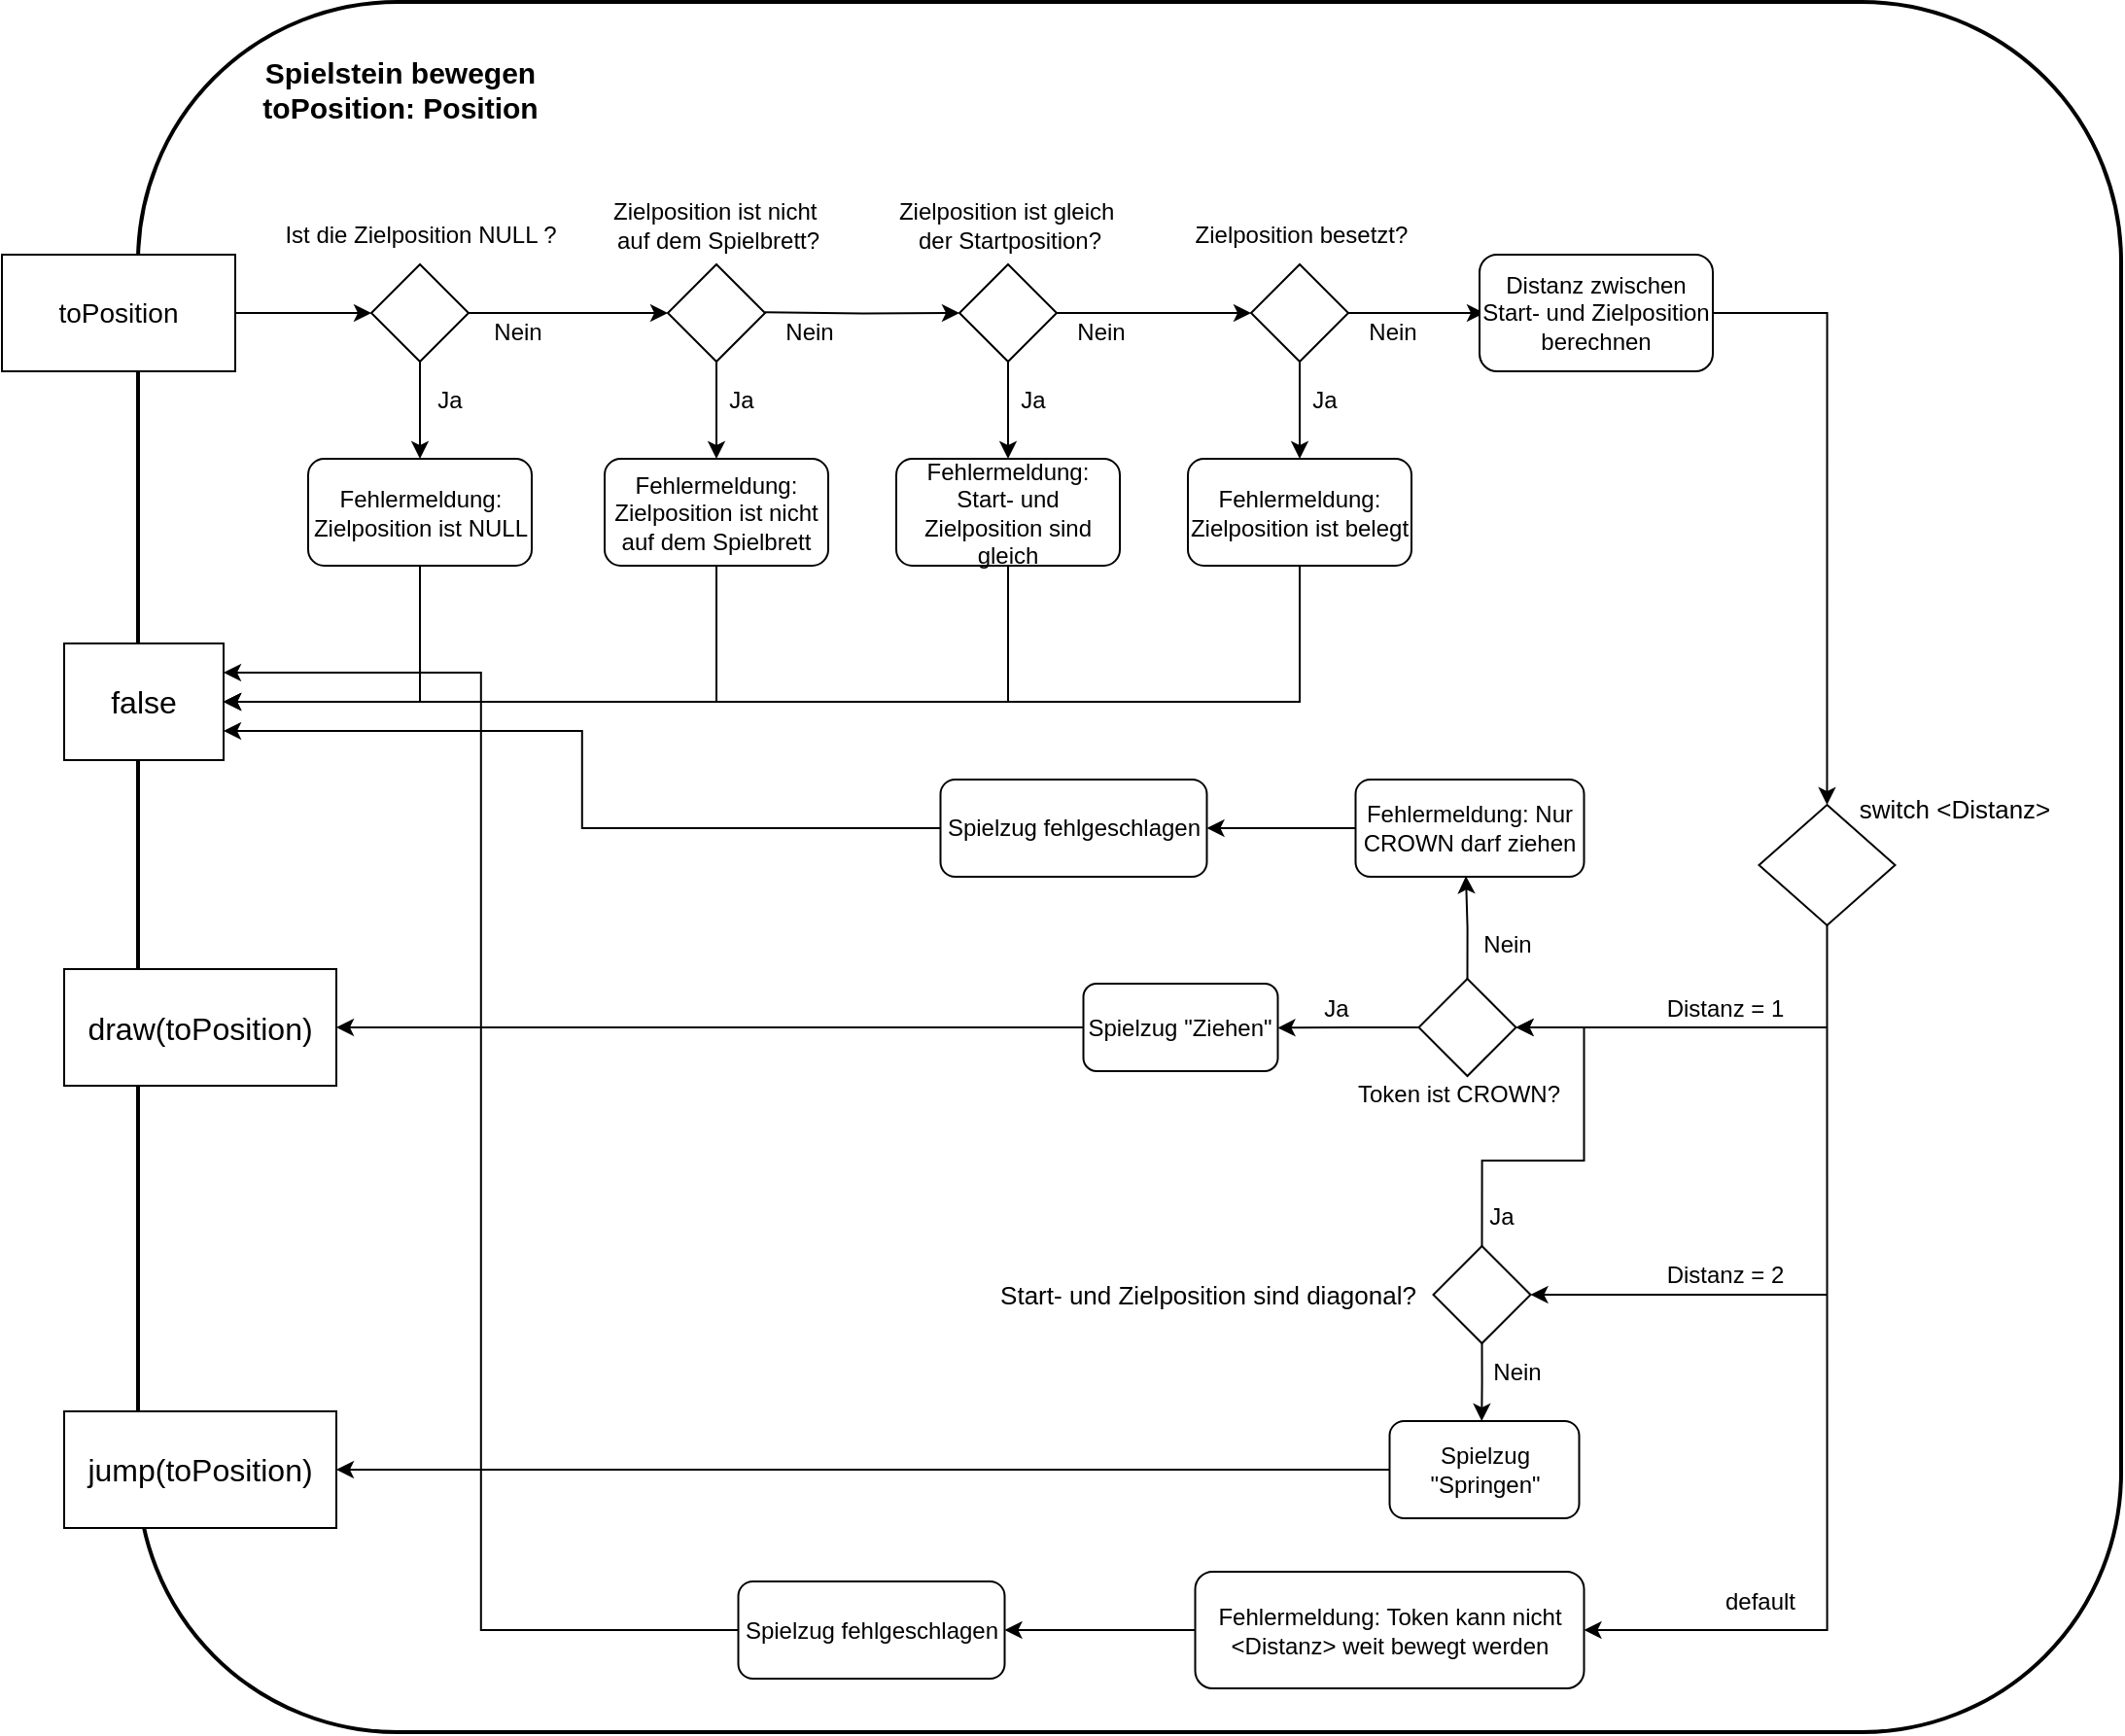 <mxfile version="22.1.16" type="github">
  <diagram id="C5RBs43oDa-KdzZeNtuy" name="Page-1">
    <mxGraphModel dx="1687" dy="911" grid="1" gridSize="10" guides="1" tooltips="1" connect="1" arrows="1" fold="1" page="1" pageScale="1" pageWidth="583" pageHeight="827" math="0" shadow="0">
      <root>
        <mxCell id="WIyWlLk6GJQsqaUBKTNV-0" />
        <mxCell id="WIyWlLk6GJQsqaUBKTNV-1" parent="WIyWlLk6GJQsqaUBKTNV-0" />
        <mxCell id="n9s_sSae4hV56CjeT8IY-0" value="" style="rounded=1;whiteSpace=wrap;html=1;fillColor=none;strokeWidth=2;comic=0;" parent="WIyWlLk6GJQsqaUBKTNV-1" vertex="1">
          <mxGeometry x="330" y="320" width="1020" height="890" as="geometry" />
        </mxCell>
        <mxCell id="n9s_sSae4hV56CjeT8IY-1" value="&lt;font style=&quot;font-size: 14px;&quot;&gt;toPosition&lt;br&gt;&lt;/font&gt;" style="rounded=0;whiteSpace=wrap;html=1;" parent="WIyWlLk6GJQsqaUBKTNV-1" vertex="1">
          <mxGeometry x="260" y="450" width="120" height="60" as="geometry" />
        </mxCell>
        <mxCell id="n9s_sSae4hV56CjeT8IY-2" value="&lt;div style=&quot;font-size: 15px;&quot;&gt;&lt;font style=&quot;font-size: 15px;&quot;&gt;&lt;b&gt;&lt;font style=&quot;font-size: 15px;&quot;&gt;Spielstein bewegen&lt;br&gt;&lt;/font&gt;&lt;/b&gt;&lt;/font&gt;&lt;/div&gt;&lt;div style=&quot;font-size: 15px;&quot;&gt;&lt;font style=&quot;font-size: 15px;&quot;&gt;&lt;b&gt;&lt;font style=&quot;font-size: 15px;&quot;&gt;toPosition: Position&lt;font style=&quot;font-size: 15px;&quot;&gt;&lt;br&gt;&lt;/font&gt;&lt;/font&gt;&lt;/b&gt;&lt;/font&gt;&lt;/div&gt;" style="text;html=1;strokeColor=none;fillColor=none;align=center;verticalAlign=middle;whiteSpace=wrap;rounded=0;" parent="WIyWlLk6GJQsqaUBKTNV-1" vertex="1">
          <mxGeometry x="380" y="330" width="170" height="70" as="geometry" />
        </mxCell>
        <mxCell id="n9s_sSae4hV56CjeT8IY-5" value="" style="endArrow=classic;html=1;rounded=0;exitX=1;exitY=0.5;exitDx=0;exitDy=0;" parent="WIyWlLk6GJQsqaUBKTNV-1" source="n9s_sSae4hV56CjeT8IY-1" target="n9s_sSae4hV56CjeT8IY-6" edge="1">
          <mxGeometry width="50" height="50" relative="1" as="geometry">
            <mxPoint x="620" y="510" as="sourcePoint" />
            <mxPoint x="430" y="480" as="targetPoint" />
          </mxGeometry>
        </mxCell>
        <mxCell id="n9s_sSae4hV56CjeT8IY-8" style="edgeStyle=orthogonalEdgeStyle;rounded=0;orthogonalLoop=1;jettySize=auto;html=1;exitX=0.5;exitY=1;exitDx=0;exitDy=0;" parent="WIyWlLk6GJQsqaUBKTNV-1" source="n9s_sSae4hV56CjeT8IY-6" target="n9s_sSae4hV56CjeT8IY-9" edge="1">
          <mxGeometry relative="1" as="geometry">
            <mxPoint x="475.31" y="560.0" as="targetPoint" />
          </mxGeometry>
        </mxCell>
        <mxCell id="n9s_sSae4hV56CjeT8IY-10" style="edgeStyle=orthogonalEdgeStyle;rounded=0;orthogonalLoop=1;jettySize=auto;html=1;exitX=1;exitY=0.5;exitDx=0;exitDy=0;entryX=0;entryY=0.5;entryDx=0;entryDy=0;" parent="WIyWlLk6GJQsqaUBKTNV-1" source="n9s_sSae4hV56CjeT8IY-6" target="n9s_sSae4hV56CjeT8IY-13" edge="1">
          <mxGeometry relative="1" as="geometry">
            <mxPoint x="570" y="480.034" as="targetPoint" />
          </mxGeometry>
        </mxCell>
        <mxCell id="n9s_sSae4hV56CjeT8IY-6" value="" style="rhombus;whiteSpace=wrap;html=1;" parent="WIyWlLk6GJQsqaUBKTNV-1" vertex="1">
          <mxGeometry x="450" y="455" width="50" height="50" as="geometry" />
        </mxCell>
        <mxCell id="n9s_sSae4hV56CjeT8IY-7" value="Ist die Zielposition NULL ?" style="text;html=1;align=center;verticalAlign=middle;resizable=0;points=[];autosize=1;strokeColor=none;fillColor=none;" parent="WIyWlLk6GJQsqaUBKTNV-1" vertex="1">
          <mxGeometry x="395" y="425" width="160" height="30" as="geometry" />
        </mxCell>
        <mxCell id="bhBOAPFcjr5mr_RWAnfO-3" style="edgeStyle=orthogonalEdgeStyle;rounded=0;orthogonalLoop=1;jettySize=auto;html=1;exitX=0.5;exitY=1;exitDx=0;exitDy=0;entryX=1;entryY=0.5;entryDx=0;entryDy=0;" edge="1" parent="WIyWlLk6GJQsqaUBKTNV-1" source="n9s_sSae4hV56CjeT8IY-9" target="bhBOAPFcjr5mr_RWAnfO-0">
          <mxGeometry relative="1" as="geometry" />
        </mxCell>
        <mxCell id="n9s_sSae4hV56CjeT8IY-9" value="Fehlermeldung: Zielposition ist NULL" style="rounded=1;whiteSpace=wrap;html=1;" parent="WIyWlLk6GJQsqaUBKTNV-1" vertex="1">
          <mxGeometry x="417.5" y="555" width="115" height="55" as="geometry" />
        </mxCell>
        <mxCell id="n9s_sSae4hV56CjeT8IY-11" style="edgeStyle=orthogonalEdgeStyle;rounded=0;orthogonalLoop=1;jettySize=auto;html=1;exitX=0.5;exitY=1;exitDx=0;exitDy=0;" parent="WIyWlLk6GJQsqaUBKTNV-1" source="n9s_sSae4hV56CjeT8IY-13" target="n9s_sSae4hV56CjeT8IY-14" edge="1">
          <mxGeometry relative="1" as="geometry">
            <mxPoint x="627.81" y="560.0" as="targetPoint" />
          </mxGeometry>
        </mxCell>
        <mxCell id="n9s_sSae4hV56CjeT8IY-12" style="edgeStyle=orthogonalEdgeStyle;rounded=0;orthogonalLoop=1;jettySize=auto;html=1;exitX=1;exitY=0.5;exitDx=0;exitDy=0;entryX=0;entryY=0.5;entryDx=0;entryDy=0;" parent="WIyWlLk6GJQsqaUBKTNV-1" target="n9s_sSae4hV56CjeT8IY-19" edge="1">
          <mxGeometry relative="1" as="geometry">
            <mxPoint x="722.5" y="479.694" as="targetPoint" />
            <mxPoint x="652.5" y="479.66" as="sourcePoint" />
          </mxGeometry>
        </mxCell>
        <mxCell id="n9s_sSae4hV56CjeT8IY-13" value="" style="rhombus;whiteSpace=wrap;html=1;" parent="WIyWlLk6GJQsqaUBKTNV-1" vertex="1">
          <mxGeometry x="602.5" y="455" width="50" height="50" as="geometry" />
        </mxCell>
        <mxCell id="bhBOAPFcjr5mr_RWAnfO-7" style="edgeStyle=orthogonalEdgeStyle;rounded=0;orthogonalLoop=1;jettySize=auto;html=1;exitX=0.5;exitY=1;exitDx=0;exitDy=0;entryX=1;entryY=0.5;entryDx=0;entryDy=0;" edge="1" parent="WIyWlLk6GJQsqaUBKTNV-1" source="n9s_sSae4hV56CjeT8IY-14" target="bhBOAPFcjr5mr_RWAnfO-0">
          <mxGeometry relative="1" as="geometry" />
        </mxCell>
        <mxCell id="n9s_sSae4hV56CjeT8IY-14" value="Fehlermeldung: Zielposition ist nicht auf dem Spielbrett" style="rounded=1;whiteSpace=wrap;html=1;" parent="WIyWlLk6GJQsqaUBKTNV-1" vertex="1">
          <mxGeometry x="570" y="555" width="115" height="55" as="geometry" />
        </mxCell>
        <mxCell id="n9s_sSae4hV56CjeT8IY-17" style="edgeStyle=orthogonalEdgeStyle;rounded=0;orthogonalLoop=1;jettySize=auto;html=1;exitX=0.5;exitY=1;exitDx=0;exitDy=0;" parent="WIyWlLk6GJQsqaUBKTNV-1" source="n9s_sSae4hV56CjeT8IY-19" target="n9s_sSae4hV56CjeT8IY-20" edge="1">
          <mxGeometry relative="1" as="geometry">
            <mxPoint x="777.81" y="560.0" as="targetPoint" />
          </mxGeometry>
        </mxCell>
        <mxCell id="n9s_sSae4hV56CjeT8IY-18" style="edgeStyle=orthogonalEdgeStyle;rounded=0;orthogonalLoop=1;jettySize=auto;html=1;exitX=1;exitY=0.5;exitDx=0;exitDy=0;entryX=0;entryY=0.5;entryDx=0;entryDy=0;" parent="WIyWlLk6GJQsqaUBKTNV-1" source="n9s_sSae4hV56CjeT8IY-19" target="n9s_sSae4hV56CjeT8IY-23" edge="1">
          <mxGeometry relative="1" as="geometry">
            <mxPoint x="872.5" y="480.034" as="targetPoint" />
          </mxGeometry>
        </mxCell>
        <mxCell id="n9s_sSae4hV56CjeT8IY-19" value="" style="rhombus;whiteSpace=wrap;html=1;" parent="WIyWlLk6GJQsqaUBKTNV-1" vertex="1">
          <mxGeometry x="752.5" y="455" width="50" height="50" as="geometry" />
        </mxCell>
        <mxCell id="bhBOAPFcjr5mr_RWAnfO-5" style="edgeStyle=orthogonalEdgeStyle;rounded=0;orthogonalLoop=1;jettySize=auto;html=1;exitX=0.5;exitY=1;exitDx=0;exitDy=0;entryX=1;entryY=0.5;entryDx=0;entryDy=0;" edge="1" parent="WIyWlLk6GJQsqaUBKTNV-1" source="n9s_sSae4hV56CjeT8IY-20" target="bhBOAPFcjr5mr_RWAnfO-0">
          <mxGeometry relative="1" as="geometry" />
        </mxCell>
        <mxCell id="n9s_sSae4hV56CjeT8IY-20" value="Fehlermeldung: Start- und Zielposition sind gleich" style="rounded=1;whiteSpace=wrap;html=1;" parent="WIyWlLk6GJQsqaUBKTNV-1" vertex="1">
          <mxGeometry x="720" y="555" width="115" height="55" as="geometry" />
        </mxCell>
        <mxCell id="n9s_sSae4hV56CjeT8IY-21" style="edgeStyle=orthogonalEdgeStyle;rounded=0;orthogonalLoop=1;jettySize=auto;html=1;exitX=0.5;exitY=1;exitDx=0;exitDy=0;" parent="WIyWlLk6GJQsqaUBKTNV-1" source="n9s_sSae4hV56CjeT8IY-23" target="n9s_sSae4hV56CjeT8IY-24" edge="1">
          <mxGeometry relative="1" as="geometry">
            <mxPoint x="927.81" y="560.0" as="targetPoint" />
          </mxGeometry>
        </mxCell>
        <mxCell id="n9s_sSae4hV56CjeT8IY-22" style="edgeStyle=orthogonalEdgeStyle;rounded=0;orthogonalLoop=1;jettySize=auto;html=1;exitX=1;exitY=0.5;exitDx=0;exitDy=0;" parent="WIyWlLk6GJQsqaUBKTNV-1" source="n9s_sSae4hV56CjeT8IY-23" edge="1">
          <mxGeometry relative="1" as="geometry">
            <mxPoint x="1022.5" y="480.034" as="targetPoint" />
          </mxGeometry>
        </mxCell>
        <mxCell id="n9s_sSae4hV56CjeT8IY-23" value="" style="rhombus;whiteSpace=wrap;html=1;" parent="WIyWlLk6GJQsqaUBKTNV-1" vertex="1">
          <mxGeometry x="902.5" y="455" width="50" height="50" as="geometry" />
        </mxCell>
        <mxCell id="bhBOAPFcjr5mr_RWAnfO-6" style="edgeStyle=orthogonalEdgeStyle;rounded=0;orthogonalLoop=1;jettySize=auto;html=1;exitX=0.5;exitY=1;exitDx=0;exitDy=0;entryX=1;entryY=0.5;entryDx=0;entryDy=0;" edge="1" parent="WIyWlLk6GJQsqaUBKTNV-1" source="n9s_sSae4hV56CjeT8IY-24" target="bhBOAPFcjr5mr_RWAnfO-0">
          <mxGeometry relative="1" as="geometry" />
        </mxCell>
        <mxCell id="n9s_sSae4hV56CjeT8IY-24" value="Fehlermeldung: Zielposition ist belegt" style="rounded=1;whiteSpace=wrap;html=1;" parent="WIyWlLk6GJQsqaUBKTNV-1" vertex="1">
          <mxGeometry x="870" y="555" width="115" height="55" as="geometry" />
        </mxCell>
        <mxCell id="n9s_sSae4hV56CjeT8IY-25" value="Ja" style="text;html=1;align=center;verticalAlign=middle;resizable=0;points=[];autosize=1;strokeColor=none;fillColor=none;" parent="WIyWlLk6GJQsqaUBKTNV-1" vertex="1">
          <mxGeometry x="470" y="510" width="40" height="30" as="geometry" />
        </mxCell>
        <mxCell id="n9s_sSae4hV56CjeT8IY-26" value="Nein" style="text;html=1;align=center;verticalAlign=middle;resizable=0;points=[];autosize=1;strokeColor=none;fillColor=none;" parent="WIyWlLk6GJQsqaUBKTNV-1" vertex="1">
          <mxGeometry x="500" y="475" width="50" height="30" as="geometry" />
        </mxCell>
        <mxCell id="n9s_sSae4hV56CjeT8IY-29" value="&lt;div&gt;Zielposition ist nicht&amp;nbsp;&lt;/div&gt;&lt;div&gt;auf dem Spielbrett?&lt;/div&gt;" style="text;html=1;align=center;verticalAlign=middle;resizable=0;points=[];autosize=1;strokeColor=none;fillColor=none;" parent="WIyWlLk6GJQsqaUBKTNV-1" vertex="1">
          <mxGeometry x="562.5" y="415" width="130" height="40" as="geometry" />
        </mxCell>
        <mxCell id="n9s_sSae4hV56CjeT8IY-30" value="Ja" style="text;html=1;align=center;verticalAlign=middle;resizable=0;points=[];autosize=1;strokeColor=none;fillColor=none;" parent="WIyWlLk6GJQsqaUBKTNV-1" vertex="1">
          <mxGeometry x="620" y="510" width="40" height="30" as="geometry" />
        </mxCell>
        <mxCell id="n9s_sSae4hV56CjeT8IY-31" value="Nein" style="text;html=1;align=center;verticalAlign=middle;resizable=0;points=[];autosize=1;strokeColor=none;fillColor=none;" parent="WIyWlLk6GJQsqaUBKTNV-1" vertex="1">
          <mxGeometry x="650" y="475" width="50" height="30" as="geometry" />
        </mxCell>
        <mxCell id="n9s_sSae4hV56CjeT8IY-32" value="Ja" style="text;html=1;align=center;verticalAlign=middle;resizable=0;points=[];autosize=1;strokeColor=none;fillColor=none;" parent="WIyWlLk6GJQsqaUBKTNV-1" vertex="1">
          <mxGeometry x="770" y="510" width="40" height="30" as="geometry" />
        </mxCell>
        <mxCell id="n9s_sSae4hV56CjeT8IY-33" value="Nein" style="text;html=1;align=center;verticalAlign=middle;resizable=0;points=[];autosize=1;strokeColor=none;fillColor=none;" parent="WIyWlLk6GJQsqaUBKTNV-1" vertex="1">
          <mxGeometry x="800" y="475" width="50" height="30" as="geometry" />
        </mxCell>
        <mxCell id="n9s_sSae4hV56CjeT8IY-34" value="Ja" style="text;html=1;align=center;verticalAlign=middle;resizable=0;points=[];autosize=1;strokeColor=none;fillColor=none;" parent="WIyWlLk6GJQsqaUBKTNV-1" vertex="1">
          <mxGeometry x="920" y="510" width="40" height="30" as="geometry" />
        </mxCell>
        <mxCell id="n9s_sSae4hV56CjeT8IY-35" value="Nein" style="text;html=1;align=center;verticalAlign=middle;resizable=0;points=[];autosize=1;strokeColor=none;fillColor=none;" parent="WIyWlLk6GJQsqaUBKTNV-1" vertex="1">
          <mxGeometry x="950" y="475" width="50" height="30" as="geometry" />
        </mxCell>
        <mxCell id="n9s_sSae4hV56CjeT8IY-45" style="edgeStyle=orthogonalEdgeStyle;rounded=0;orthogonalLoop=1;jettySize=auto;html=1;exitX=1;exitY=0.5;exitDx=0;exitDy=0;entryX=0.5;entryY=0;entryDx=0;entryDy=0;" parent="WIyWlLk6GJQsqaUBKTNV-1" source="n9s_sSae4hV56CjeT8IY-38" target="n9s_sSae4hV56CjeT8IY-43" edge="1">
          <mxGeometry relative="1" as="geometry" />
        </mxCell>
        <mxCell id="n9s_sSae4hV56CjeT8IY-38" value="Distanz zwischen Start- und Zielposition berechnen" style="rounded=1;whiteSpace=wrap;html=1;" parent="WIyWlLk6GJQsqaUBKTNV-1" vertex="1">
          <mxGeometry x="1020" y="450" width="120" height="60" as="geometry" />
        </mxCell>
        <mxCell id="n9s_sSae4hV56CjeT8IY-40" value="&lt;div&gt;Zielposition ist gleich&amp;nbsp;&lt;/div&gt;&lt;div&gt;der Startposition?&lt;/div&gt;" style="text;html=1;align=center;verticalAlign=middle;resizable=0;points=[];autosize=1;strokeColor=none;fillColor=none;" parent="WIyWlLk6GJQsqaUBKTNV-1" vertex="1">
          <mxGeometry x="712.5" y="415" width="130" height="40" as="geometry" />
        </mxCell>
        <mxCell id="n9s_sSae4hV56CjeT8IY-41" value="Zielposition besetzt?" style="text;html=1;align=center;verticalAlign=middle;resizable=0;points=[];autosize=1;strokeColor=none;fillColor=none;" parent="WIyWlLk6GJQsqaUBKTNV-1" vertex="1">
          <mxGeometry x="862.5" y="425" width="130" height="30" as="geometry" />
        </mxCell>
        <mxCell id="n9s_sSae4hV56CjeT8IY-109" style="edgeStyle=orthogonalEdgeStyle;rounded=0;orthogonalLoop=1;jettySize=auto;html=1;exitX=0.5;exitY=1;exitDx=0;exitDy=0;entryX=1;entryY=0.5;entryDx=0;entryDy=0;" parent="WIyWlLk6GJQsqaUBKTNV-1" source="n9s_sSae4hV56CjeT8IY-43" target="n9s_sSae4hV56CjeT8IY-103" edge="1">
          <mxGeometry relative="1" as="geometry" />
        </mxCell>
        <mxCell id="n9s_sSae4hV56CjeT8IY-43" value="" style="rhombus;whiteSpace=wrap;html=1;" parent="WIyWlLk6GJQsqaUBKTNV-1" vertex="1">
          <mxGeometry x="1163.75" y="733" width="70" height="62" as="geometry" />
        </mxCell>
        <mxCell id="n9s_sSae4hV56CjeT8IY-44" value="&lt;font style=&quot;font-size: 13px;&quot;&gt;switch &amp;lt;Distanz&amp;gt;&lt;/font&gt;" style="text;html=1;align=center;verticalAlign=middle;resizable=0;points=[];autosize=1;strokeColor=none;fillColor=none;" parent="WIyWlLk6GJQsqaUBKTNV-1" vertex="1">
          <mxGeometry x="1203.75" y="720" width="120" height="30" as="geometry" />
        </mxCell>
        <mxCell id="n9s_sSae4hV56CjeT8IY-47" value="" style="endArrow=classic;html=1;rounded=0;entryX=1;entryY=0.5;entryDx=0;entryDy=0;" parent="WIyWlLk6GJQsqaUBKTNV-1" target="n9s_sSae4hV56CjeT8IY-48" edge="1">
          <mxGeometry width="50" height="50" relative="1" as="geometry">
            <mxPoint x="1198.75" y="847.5" as="sourcePoint" />
            <mxPoint x="1016.25" y="842.5" as="targetPoint" />
          </mxGeometry>
        </mxCell>
        <mxCell id="n9s_sSae4hV56CjeT8IY-51" style="edgeStyle=orthogonalEdgeStyle;rounded=0;orthogonalLoop=1;jettySize=auto;html=1;exitX=0;exitY=0.5;exitDx=0;exitDy=0;" parent="WIyWlLk6GJQsqaUBKTNV-1" source="n9s_sSae4hV56CjeT8IY-48" edge="1">
          <mxGeometry relative="1" as="geometry">
            <mxPoint x="916.25" y="847.707" as="targetPoint" />
          </mxGeometry>
        </mxCell>
        <mxCell id="n9s_sSae4hV56CjeT8IY-101" style="edgeStyle=orthogonalEdgeStyle;rounded=0;orthogonalLoop=1;jettySize=auto;html=1;exitX=0.5;exitY=0;exitDx=0;exitDy=0;entryX=0.483;entryY=0.993;entryDx=0;entryDy=0;entryPerimeter=0;" parent="WIyWlLk6GJQsqaUBKTNV-1" source="n9s_sSae4hV56CjeT8IY-48" target="n9s_sSae4hV56CjeT8IY-66" edge="1">
          <mxGeometry relative="1" as="geometry" />
        </mxCell>
        <mxCell id="n9s_sSae4hV56CjeT8IY-48" value="" style="rhombus;whiteSpace=wrap;html=1;" parent="WIyWlLk6GJQsqaUBKTNV-1" vertex="1">
          <mxGeometry x="988.75" y="822.5" width="50" height="50" as="geometry" />
        </mxCell>
        <mxCell id="n9s_sSae4hV56CjeT8IY-49" value="Distanz = 1" style="text;html=1;align=center;verticalAlign=middle;resizable=0;points=[];autosize=1;strokeColor=none;fillColor=none;" parent="WIyWlLk6GJQsqaUBKTNV-1" vertex="1">
          <mxGeometry x="1106.25" y="822.5" width="80" height="30" as="geometry" />
        </mxCell>
        <mxCell id="n9s_sSae4hV56CjeT8IY-50" value="Token ist CROWN?" style="text;html=1;align=center;verticalAlign=middle;resizable=0;points=[];autosize=1;strokeColor=none;fillColor=none;" parent="WIyWlLk6GJQsqaUBKTNV-1" vertex="1">
          <mxGeometry x="943.75" y="867" width="130" height="30" as="geometry" />
        </mxCell>
        <mxCell id="n9s_sSae4hV56CjeT8IY-52" value="Ja" style="text;html=1;align=center;verticalAlign=middle;resizable=0;points=[];autosize=1;strokeColor=none;fillColor=none;" parent="WIyWlLk6GJQsqaUBKTNV-1" vertex="1">
          <mxGeometry x="926.25" y="822.5" width="40" height="30" as="geometry" />
        </mxCell>
        <mxCell id="bhBOAPFcjr5mr_RWAnfO-13" style="edgeStyle=orthogonalEdgeStyle;rounded=0;orthogonalLoop=1;jettySize=auto;html=1;exitX=0;exitY=0.5;exitDx=0;exitDy=0;entryX=1;entryY=0.5;entryDx=0;entryDy=0;" edge="1" parent="WIyWlLk6GJQsqaUBKTNV-1" source="n9s_sSae4hV56CjeT8IY-54" target="bhBOAPFcjr5mr_RWAnfO-12">
          <mxGeometry relative="1" as="geometry" />
        </mxCell>
        <mxCell id="n9s_sSae4hV56CjeT8IY-54" value="Spielzug &quot;Ziehen&quot;" style="rounded=1;whiteSpace=wrap;html=1;" parent="WIyWlLk6GJQsqaUBKTNV-1" vertex="1">
          <mxGeometry x="816.25" y="825" width="100" height="45" as="geometry" />
        </mxCell>
        <mxCell id="n9s_sSae4hV56CjeT8IY-69" style="edgeStyle=orthogonalEdgeStyle;rounded=0;orthogonalLoop=1;jettySize=auto;html=1;exitX=0;exitY=0.5;exitDx=0;exitDy=0;entryX=1;entryY=0.5;entryDx=0;entryDy=0;" parent="WIyWlLk6GJQsqaUBKTNV-1" source="n9s_sSae4hV56CjeT8IY-66" target="n9s_sSae4hV56CjeT8IY-68" edge="1">
          <mxGeometry relative="1" as="geometry" />
        </mxCell>
        <mxCell id="n9s_sSae4hV56CjeT8IY-66" value="Fehlermeldung: Nur CROWN darf ziehen" style="rounded=1;whiteSpace=wrap;html=1;" parent="WIyWlLk6GJQsqaUBKTNV-1" vertex="1">
          <mxGeometry x="956.25" y="720" width="117.5" height="50" as="geometry" />
        </mxCell>
        <mxCell id="n9s_sSae4hV56CjeT8IY-67" value="Nein" style="text;html=1;align=center;verticalAlign=middle;resizable=0;points=[];autosize=1;strokeColor=none;fillColor=none;" parent="WIyWlLk6GJQsqaUBKTNV-1" vertex="1">
          <mxGeometry x="1008.75" y="790" width="50" height="30" as="geometry" />
        </mxCell>
        <mxCell id="bhBOAPFcjr5mr_RWAnfO-10" style="edgeStyle=orthogonalEdgeStyle;rounded=0;orthogonalLoop=1;jettySize=auto;html=1;exitX=0;exitY=0.5;exitDx=0;exitDy=0;entryX=1;entryY=0.75;entryDx=0;entryDy=0;" edge="1" parent="WIyWlLk6GJQsqaUBKTNV-1" source="n9s_sSae4hV56CjeT8IY-68" target="bhBOAPFcjr5mr_RWAnfO-0">
          <mxGeometry relative="1" as="geometry" />
        </mxCell>
        <mxCell id="n9s_sSae4hV56CjeT8IY-68" value="Spielzug fehlgeschlagen" style="rounded=1;whiteSpace=wrap;html=1;" parent="WIyWlLk6GJQsqaUBKTNV-1" vertex="1">
          <mxGeometry x="742.75" y="720" width="137" height="50" as="geometry" />
        </mxCell>
        <mxCell id="n9s_sSae4hV56CjeT8IY-85" value="" style="endArrow=classic;html=1;rounded=0;entryX=1;entryY=0.5;entryDx=0;entryDy=0;" parent="WIyWlLk6GJQsqaUBKTNV-1" target="n9s_sSae4hV56CjeT8IY-88" edge="1">
          <mxGeometry width="50" height="50" relative="1" as="geometry">
            <mxPoint x="1198.75" y="985" as="sourcePoint" />
            <mxPoint x="1023.75" y="980" as="targetPoint" />
          </mxGeometry>
        </mxCell>
        <mxCell id="n9s_sSae4hV56CjeT8IY-87" style="edgeStyle=orthogonalEdgeStyle;rounded=0;orthogonalLoop=1;jettySize=auto;html=1;exitX=0.5;exitY=1;exitDx=0;exitDy=0;" parent="WIyWlLk6GJQsqaUBKTNV-1" source="n9s_sSae4hV56CjeT8IY-88" edge="1">
          <mxGeometry relative="1" as="geometry">
            <mxPoint x="1021.129" y="1050" as="targetPoint" />
          </mxGeometry>
        </mxCell>
        <mxCell id="n9s_sSae4hV56CjeT8IY-110" style="edgeStyle=orthogonalEdgeStyle;rounded=0;orthogonalLoop=1;jettySize=auto;html=1;exitX=0.5;exitY=0;exitDx=0;exitDy=0;entryX=1;entryY=0.5;entryDx=0;entryDy=0;" parent="WIyWlLk6GJQsqaUBKTNV-1" source="n9s_sSae4hV56CjeT8IY-88" target="n9s_sSae4hV56CjeT8IY-48" edge="1">
          <mxGeometry relative="1" as="geometry">
            <Array as="points">
              <mxPoint x="1021.75" y="916" />
              <mxPoint x="1073.75" y="916" />
              <mxPoint x="1073.75" y="848" />
            </Array>
          </mxGeometry>
        </mxCell>
        <mxCell id="n9s_sSae4hV56CjeT8IY-88" value="" style="rhombus;whiteSpace=wrap;html=1;" parent="WIyWlLk6GJQsqaUBKTNV-1" vertex="1">
          <mxGeometry x="996.25" y="960" width="50" height="50" as="geometry" />
        </mxCell>
        <mxCell id="n9s_sSae4hV56CjeT8IY-89" value="Distanz = 2" style="text;html=1;align=center;verticalAlign=middle;resizable=0;points=[];autosize=1;strokeColor=none;fillColor=none;" parent="WIyWlLk6GJQsqaUBKTNV-1" vertex="1">
          <mxGeometry x="1106.25" y="960" width="80" height="30" as="geometry" />
        </mxCell>
        <mxCell id="n9s_sSae4hV56CjeT8IY-90" value="&lt;font style=&quot;font-size: 13px;&quot;&gt;Start- und Zielposition sind diagonal?&lt;/font&gt;" style="text;html=1;align=center;verticalAlign=middle;resizable=0;points=[];autosize=1;strokeColor=none;fillColor=none;" parent="WIyWlLk6GJQsqaUBKTNV-1" vertex="1">
          <mxGeometry x="760" y="970" width="240" height="30" as="geometry" />
        </mxCell>
        <mxCell id="n9s_sSae4hV56CjeT8IY-91" value="Ja" style="text;html=1;align=center;verticalAlign=middle;resizable=0;points=[];autosize=1;strokeColor=none;fillColor=none;" parent="WIyWlLk6GJQsqaUBKTNV-1" vertex="1">
          <mxGeometry x="1011.25" y="930" width="40" height="30" as="geometry" />
        </mxCell>
        <mxCell id="bhBOAPFcjr5mr_RWAnfO-14" style="edgeStyle=orthogonalEdgeStyle;rounded=0;orthogonalLoop=1;jettySize=auto;html=1;exitX=0;exitY=0.5;exitDx=0;exitDy=0;entryX=1;entryY=0.5;entryDx=0;entryDy=0;" edge="1" parent="WIyWlLk6GJQsqaUBKTNV-1" source="n9s_sSae4hV56CjeT8IY-95" target="bhBOAPFcjr5mr_RWAnfO-1">
          <mxGeometry relative="1" as="geometry" />
        </mxCell>
        <mxCell id="n9s_sSae4hV56CjeT8IY-95" value="Spielzug &quot;Springen&quot;" style="rounded=1;whiteSpace=wrap;html=1;" parent="WIyWlLk6GJQsqaUBKTNV-1" vertex="1">
          <mxGeometry x="973.75" y="1050" width="97.5" height="50" as="geometry" />
        </mxCell>
        <mxCell id="n9s_sSae4hV56CjeT8IY-96" value="Nein" style="text;html=1;align=center;verticalAlign=middle;resizable=0;points=[];autosize=1;strokeColor=none;fillColor=none;" parent="WIyWlLk6GJQsqaUBKTNV-1" vertex="1">
          <mxGeometry x="1013.75" y="1010" width="50" height="30" as="geometry" />
        </mxCell>
        <mxCell id="n9s_sSae4hV56CjeT8IY-102" value="default" style="text;html=1;align=center;verticalAlign=middle;resizable=0;points=[];autosize=1;strokeColor=none;fillColor=none;" parent="WIyWlLk6GJQsqaUBKTNV-1" vertex="1">
          <mxGeometry x="1133.75" y="1127.5" width="60" height="30" as="geometry" />
        </mxCell>
        <mxCell id="n9s_sSae4hV56CjeT8IY-105" style="edgeStyle=orthogonalEdgeStyle;rounded=0;orthogonalLoop=1;jettySize=auto;html=1;exitX=0;exitY=0.5;exitDx=0;exitDy=0;entryX=1;entryY=0.5;entryDx=0;entryDy=0;" parent="WIyWlLk6GJQsqaUBKTNV-1" source="n9s_sSae4hV56CjeT8IY-103" target="n9s_sSae4hV56CjeT8IY-104" edge="1">
          <mxGeometry relative="1" as="geometry" />
        </mxCell>
        <mxCell id="n9s_sSae4hV56CjeT8IY-103" value="Fehlermeldung: Token kann nicht &amp;lt;Distanz&amp;gt; weit bewegt werden" style="rounded=1;whiteSpace=wrap;html=1;" parent="WIyWlLk6GJQsqaUBKTNV-1" vertex="1">
          <mxGeometry x="873.75" y="1127.5" width="200" height="60" as="geometry" />
        </mxCell>
        <mxCell id="bhBOAPFcjr5mr_RWAnfO-11" style="edgeStyle=orthogonalEdgeStyle;rounded=0;orthogonalLoop=1;jettySize=auto;html=1;exitX=0;exitY=0.5;exitDx=0;exitDy=0;entryX=1;entryY=0.25;entryDx=0;entryDy=0;" edge="1" parent="WIyWlLk6GJQsqaUBKTNV-1" source="n9s_sSae4hV56CjeT8IY-104" target="bhBOAPFcjr5mr_RWAnfO-0">
          <mxGeometry relative="1" as="geometry" />
        </mxCell>
        <mxCell id="n9s_sSae4hV56CjeT8IY-104" value="Spielzug fehlgeschlagen" style="rounded=1;whiteSpace=wrap;html=1;" parent="WIyWlLk6GJQsqaUBKTNV-1" vertex="1">
          <mxGeometry x="638.75" y="1132.5" width="137" height="50" as="geometry" />
        </mxCell>
        <mxCell id="bhBOAPFcjr5mr_RWAnfO-0" value="&lt;font style=&quot;font-size: 16px;&quot;&gt;false&lt;/font&gt;" style="rounded=0;whiteSpace=wrap;html=1;" vertex="1" parent="WIyWlLk6GJQsqaUBKTNV-1">
          <mxGeometry x="292" y="650" width="82" height="60" as="geometry" />
        </mxCell>
        <mxCell id="bhBOAPFcjr5mr_RWAnfO-1" value="&lt;font style=&quot;font-size: 16px;&quot;&gt;jump(toPosition)&lt;/font&gt;" style="rounded=0;whiteSpace=wrap;html=1;" vertex="1" parent="WIyWlLk6GJQsqaUBKTNV-1">
          <mxGeometry x="292" y="1045" width="140" height="60" as="geometry" />
        </mxCell>
        <mxCell id="bhBOAPFcjr5mr_RWAnfO-12" value="&lt;font style=&quot;font-size: 16px;&quot;&gt;draw(toPosition)&lt;/font&gt;" style="rounded=0;whiteSpace=wrap;html=1;" vertex="1" parent="WIyWlLk6GJQsqaUBKTNV-1">
          <mxGeometry x="292" y="817.5" width="140" height="60" as="geometry" />
        </mxCell>
      </root>
    </mxGraphModel>
  </diagram>
</mxfile>
